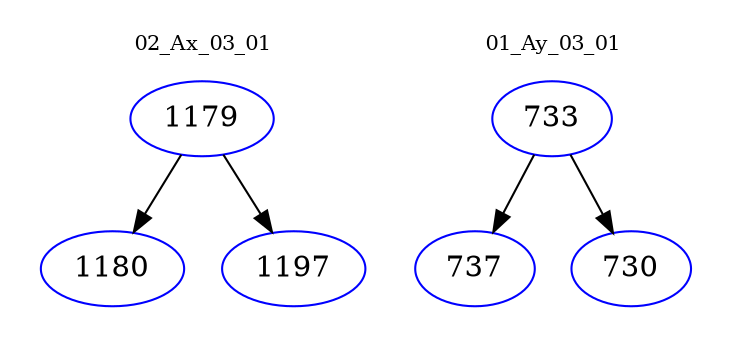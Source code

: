digraph{
subgraph cluster_0 {
color = white
label = "02_Ax_03_01";
fontsize=10;
T0_1179 [label="1179", color="blue"]
T0_1179 -> T0_1180 [color="black"]
T0_1180 [label="1180", color="blue"]
T0_1179 -> T0_1197 [color="black"]
T0_1197 [label="1197", color="blue"]
}
subgraph cluster_1 {
color = white
label = "01_Ay_03_01";
fontsize=10;
T1_733 [label="733", color="blue"]
T1_733 -> T1_737 [color="black"]
T1_737 [label="737", color="blue"]
T1_733 -> T1_730 [color="black"]
T1_730 [label="730", color="blue"]
}
}
